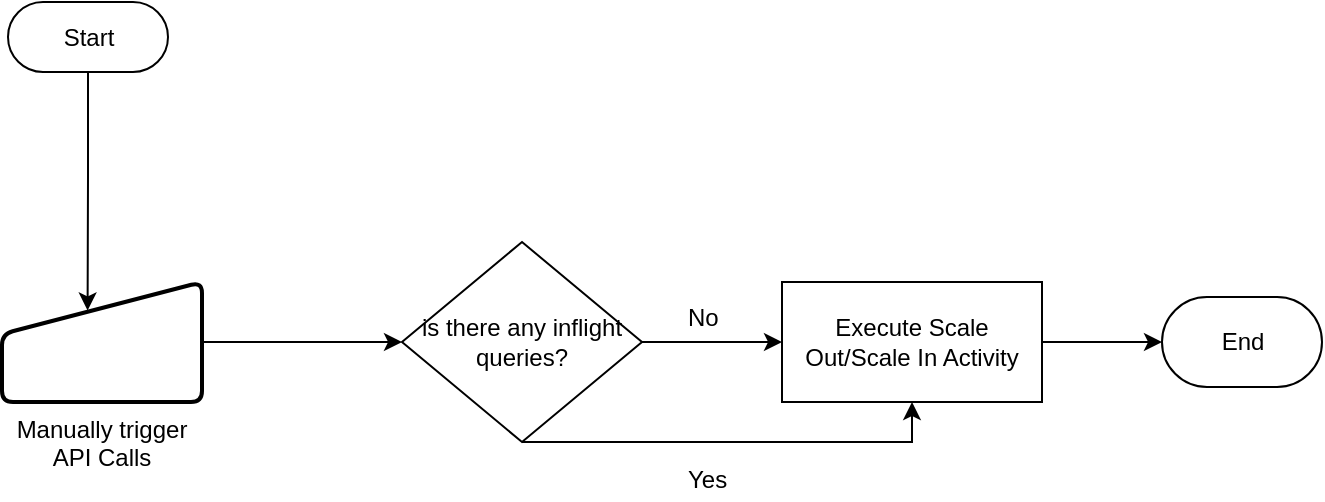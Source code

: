 <mxfile version="10.3.7" type="github"><diagram id="Lrhd-cE2nSN1GiiZ-vH6" name="Page-1"><mxGraphModel dx="1058" dy="567" grid="1" gridSize="10" guides="1" tooltips="1" connect="1" arrows="1" fold="1" page="1" pageScale="1" pageWidth="827" pageHeight="1169" math="0" shadow="0"><root><mxCell id="0"/><mxCell id="1" parent="0"/><mxCell id="p7Ri1t1eju2Q_isEofKn-8" style="edgeStyle=orthogonalEdgeStyle;rounded=0;orthogonalLoop=1;jettySize=auto;html=1;entryX=0;entryY=0.5;entryDx=0;entryDy=0;" edge="1" parent="1" source="p7Ri1t1eju2Q_isEofKn-1" target="p7Ri1t1eju2Q_isEofKn-7"><mxGeometry relative="1" as="geometry"/></mxCell><mxCell id="p7Ri1t1eju2Q_isEofKn-1" value="Manually trigger API Calls" style="verticalLabelPosition=bottom;verticalAlign=top;html=1;strokeWidth=2;shape=manualInput;whiteSpace=wrap;rounded=1;size=26;arcSize=11;" vertex="1" parent="1"><mxGeometry x="100" y="230" width="100" height="60" as="geometry"/></mxCell><mxCell id="p7Ri1t1eju2Q_isEofKn-15" style="edgeStyle=orthogonalEdgeStyle;rounded=0;orthogonalLoop=1;jettySize=auto;html=1;entryX=0;entryY=0.5;entryDx=0;entryDy=0;entryPerimeter=0;" edge="1" parent="1" source="p7Ri1t1eju2Q_isEofKn-6" target="p7Ri1t1eju2Q_isEofKn-10"><mxGeometry relative="1" as="geometry"/></mxCell><mxCell id="p7Ri1t1eju2Q_isEofKn-6" value="Execute Scale Out/Scale In Activity" style="rounded=0;whiteSpace=wrap;html=1;" vertex="1" parent="1"><mxGeometry x="490" y="230" width="130" height="60" as="geometry"/></mxCell><mxCell id="p7Ri1t1eju2Q_isEofKn-9" style="edgeStyle=orthogonalEdgeStyle;rounded=0;orthogonalLoop=1;jettySize=auto;html=1;entryX=0;entryY=0.5;entryDx=0;entryDy=0;" edge="1" parent="1" source="p7Ri1t1eju2Q_isEofKn-7" target="p7Ri1t1eju2Q_isEofKn-6"><mxGeometry relative="1" as="geometry"/></mxCell><mxCell id="p7Ri1t1eju2Q_isEofKn-17" style="edgeStyle=orthogonalEdgeStyle;rounded=0;orthogonalLoop=1;jettySize=auto;html=1;entryX=0.5;entryY=1;entryDx=0;entryDy=0;" edge="1" parent="1" source="p7Ri1t1eju2Q_isEofKn-7" target="p7Ri1t1eju2Q_isEofKn-6"><mxGeometry relative="1" as="geometry"><Array as="points"><mxPoint x="555" y="310"/></Array></mxGeometry></mxCell><mxCell id="p7Ri1t1eju2Q_isEofKn-7" value="is there any inflight queries?" style="rhombus;whiteSpace=wrap;html=1;" vertex="1" parent="1"><mxGeometry x="300" y="210" width="120" height="100" as="geometry"/></mxCell><mxCell id="p7Ri1t1eju2Q_isEofKn-10" value="End" style="html=1;dashed=0;whitespace=wrap;shape=mxgraph.dfd.start" vertex="1" parent="1"><mxGeometry x="680" y="237.5" width="80" height="45" as="geometry"/></mxCell><mxCell id="p7Ri1t1eju2Q_isEofKn-13" style="edgeStyle=orthogonalEdgeStyle;rounded=0;orthogonalLoop=1;jettySize=auto;html=1;entryX=0.428;entryY=0.237;entryDx=0;entryDy=0;entryPerimeter=0;" edge="1" parent="1" source="p7Ri1t1eju2Q_isEofKn-12" target="p7Ri1t1eju2Q_isEofKn-1"><mxGeometry relative="1" as="geometry"/></mxCell><mxCell id="p7Ri1t1eju2Q_isEofKn-12" value="Start" style="html=1;dashed=0;whitespace=wrap;shape=mxgraph.dfd.start" vertex="1" parent="1"><mxGeometry x="103" y="90" width="80" height="35" as="geometry"/></mxCell><mxCell id="p7Ri1t1eju2Q_isEofKn-16" value="No" style="text;html=1;resizable=0;points=[];autosize=1;align=left;verticalAlign=top;spacingTop=-4;" vertex="1" parent="1"><mxGeometry x="441" y="238" width="30" height="20" as="geometry"/></mxCell><mxCell id="p7Ri1t1eju2Q_isEofKn-18" value="Yes" style="text;html=1;resizable=0;points=[];autosize=1;align=left;verticalAlign=top;spacingTop=-4;" vertex="1" parent="1"><mxGeometry x="441" y="319" width="30" height="20" as="geometry"/></mxCell></root></mxGraphModel></diagram></mxfile>
